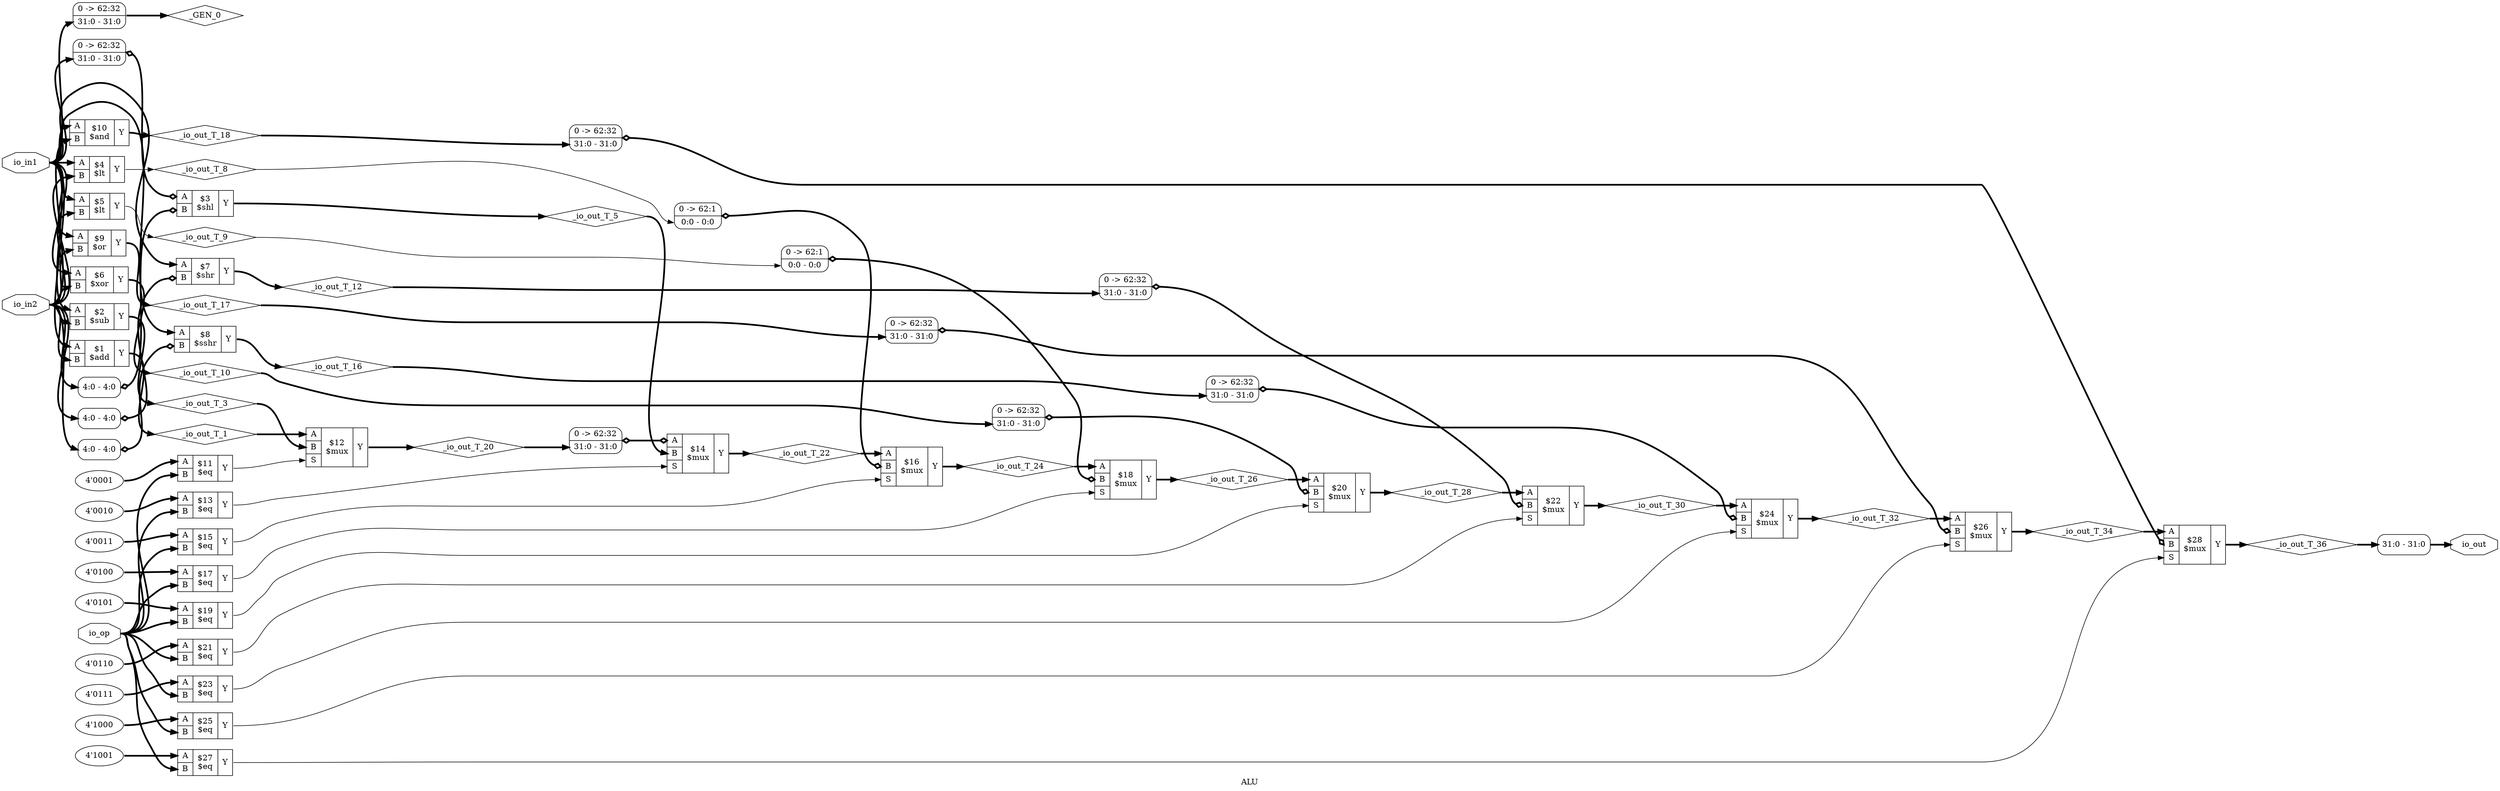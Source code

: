 digraph "ALU" {
label="ALU";
rankdir="LR";
remincross=true;
n10 [ shape=diamond, label="_GEN_0", color="black", fontcolor="black"];
n11 [ shape=diamond, label="_io_out_T_1", color="black", fontcolor="black"];
n12 [ shape=diamond, label="_io_out_T_10", color="black", fontcolor="black"];
n13 [ shape=diamond, label="_io_out_T_12", color="black", fontcolor="black"];
n14 [ shape=diamond, label="_io_out_T_16", color="black", fontcolor="black"];
n15 [ shape=diamond, label="_io_out_T_17", color="black", fontcolor="black"];
n16 [ shape=diamond, label="_io_out_T_18", color="black", fontcolor="black"];
n17 [ shape=diamond, label="_io_out_T_20", color="black", fontcolor="black"];
n18 [ shape=diamond, label="_io_out_T_22", color="black", fontcolor="black"];
n19 [ shape=diamond, label="_io_out_T_24", color="black", fontcolor="black"];
n20 [ shape=diamond, label="_io_out_T_26", color="black", fontcolor="black"];
n21 [ shape=diamond, label="_io_out_T_28", color="black", fontcolor="black"];
n22 [ shape=diamond, label="_io_out_T_3", color="black", fontcolor="black"];
n23 [ shape=diamond, label="_io_out_T_30", color="black", fontcolor="black"];
n24 [ shape=diamond, label="_io_out_T_32", color="black", fontcolor="black"];
n25 [ shape=diamond, label="_io_out_T_34", color="black", fontcolor="black"];
n26 [ shape=diamond, label="_io_out_T_36", color="black", fontcolor="black"];
n27 [ shape=diamond, label="_io_out_T_5", color="black", fontcolor="black"];
n28 [ shape=diamond, label="_io_out_T_8", color="black", fontcolor="black"];
n29 [ shape=diamond, label="_io_out_T_9", color="black", fontcolor="black"];
n30 [ shape=octagon, label="io_in1", color="black", fontcolor="black"];
n31 [ shape=octagon, label="io_in2", color="black", fontcolor="black"];
n32 [ shape=octagon, label="io_op", color="black", fontcolor="black"];
n33 [ shape=octagon, label="io_out", color="black", fontcolor="black"];
c37 [ shape=record, label="{{<p34> A|<p35> B}|$1\n$add|{<p36> Y}}",  ];
c38 [ shape=record, label="{{<p34> A|<p35> B}|$10\n$and|{<p36> Y}}",  ];
v0 [ label="4'0001" ];
c39 [ shape=record, label="{{<p34> A|<p35> B}|$11\n$eq|{<p36> Y}}",  ];
v1 [ label="4'0010" ];
c40 [ shape=record, label="{{<p34> A|<p35> B}|$13\n$eq|{<p36> Y}}",  ];
v2 [ label="4'0011" ];
c41 [ shape=record, label="{{<p34> A|<p35> B}|$15\n$eq|{<p36> Y}}",  ];
v3 [ label="4'0100" ];
c42 [ shape=record, label="{{<p34> A|<p35> B}|$17\n$eq|{<p36> Y}}",  ];
v4 [ label="4'0101" ];
c43 [ shape=record, label="{{<p34> A|<p35> B}|$19\n$eq|{<p36> Y}}",  ];
v5 [ label="4'0110" ];
c44 [ shape=record, label="{{<p34> A|<p35> B}|$21\n$eq|{<p36> Y}}",  ];
v6 [ label="4'0111" ];
c45 [ shape=record, label="{{<p34> A|<p35> B}|$23\n$eq|{<p36> Y}}",  ];
v7 [ label="4'1000" ];
c46 [ shape=record, label="{{<p34> A|<p35> B}|$25\n$eq|{<p36> Y}}",  ];
v8 [ label="4'1001" ];
c47 [ shape=record, label="{{<p34> A|<p35> B}|$27\n$eq|{<p36> Y}}",  ];
c48 [ shape=record, label="{{<p34> A|<p35> B}|$4\n$lt|{<p36> Y}}",  ];
c49 [ shape=record, label="{{<p34> A|<p35> B}|$5\n$lt|{<p36> Y}}",  ];
c50 [ shape=record, label="{{<p34> A|<p35> B}|$9\n$or|{<p36> Y}}",  ];
c51 [ shape=record, label="{{<p34> A|<p35> B}|$3\n$shl|{<p36> Y}}",  ];
x9 [ shape=record, style=rounded, label="0 -&gt; 62:32 |<s0> 31:0 - 31:0 ", color="black", fontcolor="black" ];
x9:e -> c51:p34:w [arrowhead=odiamond, arrowtail=odiamond, dir=both, color="black", fontcolor="black", style="setlinewidth(3)", label=""];
x10 [ shape=record, style=rounded, label="<s0> 4:0 - 4:0 ", color="black", fontcolor="black" ];
x10:e -> c51:p35:w [arrowhead=odiamond, arrowtail=odiamond, dir=both, color="black", fontcolor="black", style="setlinewidth(3)", label=""];
c52 [ shape=record, label="{{<p34> A|<p35> B}|$7\n$shr|{<p36> Y}}",  ];
x11 [ shape=record, style=rounded, label="<s0> 4:0 - 4:0 ", color="black", fontcolor="black" ];
x11:e -> c52:p35:w [arrowhead=odiamond, arrowtail=odiamond, dir=both, color="black", fontcolor="black", style="setlinewidth(3)", label=""];
c53 [ shape=record, label="{{<p34> A|<p35> B}|$8\n$sshr|{<p36> Y}}",  ];
x12 [ shape=record, style=rounded, label="<s0> 4:0 - 4:0 ", color="black", fontcolor="black" ];
x12:e -> c53:p35:w [arrowhead=odiamond, arrowtail=odiamond, dir=both, color="black", fontcolor="black", style="setlinewidth(3)", label=""];
c54 [ shape=record, label="{{<p34> A|<p35> B}|$2\n$sub|{<p36> Y}}",  ];
c56 [ shape=record, label="{{<p34> A|<p35> B|<p55> S}|$12\n$mux|{<p36> Y}}",  ];
c57 [ shape=record, label="{{<p34> A|<p35> B|<p55> S}|$14\n$mux|{<p36> Y}}",  ];
x13 [ shape=record, style=rounded, label="0 -&gt; 62:32 |<s0> 31:0 - 31:0 ", color="black", fontcolor="black" ];
x13:e -> c57:p34:w [arrowhead=odiamond, arrowtail=odiamond, dir=both, color="black", fontcolor="black", style="setlinewidth(3)", label=""];
c58 [ shape=record, label="{{<p34> A|<p35> B|<p55> S}|$16\n$mux|{<p36> Y}}",  ];
x14 [ shape=record, style=rounded, label="0 -&gt; 62:1 |<s0> 0:0 - 0:0 ", color="black", fontcolor="black" ];
x14:e -> c58:p35:w [arrowhead=odiamond, arrowtail=odiamond, dir=both, color="black", fontcolor="black", style="setlinewidth(3)", label=""];
c59 [ shape=record, label="{{<p34> A|<p35> B|<p55> S}|$18\n$mux|{<p36> Y}}",  ];
x15 [ shape=record, style=rounded, label="0 -&gt; 62:1 |<s0> 0:0 - 0:0 ", color="black", fontcolor="black" ];
x15:e -> c59:p35:w [arrowhead=odiamond, arrowtail=odiamond, dir=both, color="black", fontcolor="black", style="setlinewidth(3)", label=""];
c60 [ shape=record, label="{{<p34> A|<p35> B|<p55> S}|$20\n$mux|{<p36> Y}}",  ];
x16 [ shape=record, style=rounded, label="0 -&gt; 62:32 |<s0> 31:0 - 31:0 ", color="black", fontcolor="black" ];
x16:e -> c60:p35:w [arrowhead=odiamond, arrowtail=odiamond, dir=both, color="black", fontcolor="black", style="setlinewidth(3)", label=""];
c61 [ shape=record, label="{{<p34> A|<p35> B|<p55> S}|$22\n$mux|{<p36> Y}}",  ];
x17 [ shape=record, style=rounded, label="0 -&gt; 62:32 |<s0> 31:0 - 31:0 ", color="black", fontcolor="black" ];
x17:e -> c61:p35:w [arrowhead=odiamond, arrowtail=odiamond, dir=both, color="black", fontcolor="black", style="setlinewidth(3)", label=""];
c62 [ shape=record, label="{{<p34> A|<p35> B|<p55> S}|$24\n$mux|{<p36> Y}}",  ];
x18 [ shape=record, style=rounded, label="0 -&gt; 62:32 |<s0> 31:0 - 31:0 ", color="black", fontcolor="black" ];
x18:e -> c62:p35:w [arrowhead=odiamond, arrowtail=odiamond, dir=both, color="black", fontcolor="black", style="setlinewidth(3)", label=""];
c63 [ shape=record, label="{{<p34> A|<p35> B|<p55> S}|$26\n$mux|{<p36> Y}}",  ];
x19 [ shape=record, style=rounded, label="0 -&gt; 62:32 |<s0> 31:0 - 31:0 ", color="black", fontcolor="black" ];
x19:e -> c63:p35:w [arrowhead=odiamond, arrowtail=odiamond, dir=both, color="black", fontcolor="black", style="setlinewidth(3)", label=""];
c64 [ shape=record, label="{{<p34> A|<p35> B|<p55> S}|$28\n$mux|{<p36> Y}}",  ];
x20 [ shape=record, style=rounded, label="0 -&gt; 62:32 |<s0> 31:0 - 31:0 ", color="black", fontcolor="black" ];
x20:e -> c64:p35:w [arrowhead=odiamond, arrowtail=odiamond, dir=both, color="black", fontcolor="black", style="setlinewidth(3)", label=""];
c65 [ shape=record, label="{{<p34> A|<p35> B}|$6\n$xor|{<p36> Y}}",  ];
x21 [ shape=record, style=rounded, label="0 -&gt; 62:32 |<s0> 31:0 - 31:0 ", color="black", fontcolor="black" ];
x22 [ shape=record, style=rounded, label="<s0> 31:0 - 31:0 ", color="black", fontcolor="black" ];
c39:p36:e -> c56:p55:w [color="black", fontcolor="black", label=""];
x21:e -> n10:w [color="black", fontcolor="black", style="setlinewidth(3)", label=""];
c37:p36:e -> n11:w [color="black", fontcolor="black", style="setlinewidth(3)", label=""];
n11:e -> c56:p34:w [color="black", fontcolor="black", style="setlinewidth(3)", label=""];
c65:p36:e -> n12:w [color="black", fontcolor="black", style="setlinewidth(3)", label=""];
n12:e -> x16:s0:w [color="black", fontcolor="black", style="setlinewidth(3)", label=""];
c52:p36:e -> n13:w [color="black", fontcolor="black", style="setlinewidth(3)", label=""];
n13:e -> x17:s0:w [color="black", fontcolor="black", style="setlinewidth(3)", label=""];
c53:p36:e -> n14:w [color="black", fontcolor="black", style="setlinewidth(3)", label=""];
n14:e -> x18:s0:w [color="black", fontcolor="black", style="setlinewidth(3)", label=""];
c50:p36:e -> n15:w [color="black", fontcolor="black", style="setlinewidth(3)", label=""];
n15:e -> x19:s0:w [color="black", fontcolor="black", style="setlinewidth(3)", label=""];
c38:p36:e -> n16:w [color="black", fontcolor="black", style="setlinewidth(3)", label=""];
n16:e -> x20:s0:w [color="black", fontcolor="black", style="setlinewidth(3)", label=""];
c56:p36:e -> n17:w [color="black", fontcolor="black", style="setlinewidth(3)", label=""];
n17:e -> x13:s0:w [color="black", fontcolor="black", style="setlinewidth(3)", label=""];
c57:p36:e -> n18:w [color="black", fontcolor="black", style="setlinewidth(3)", label=""];
n18:e -> c58:p34:w [color="black", fontcolor="black", style="setlinewidth(3)", label=""];
c58:p36:e -> n19:w [color="black", fontcolor="black", style="setlinewidth(3)", label=""];
n19:e -> c59:p34:w [color="black", fontcolor="black", style="setlinewidth(3)", label=""];
c40:p36:e -> c57:p55:w [color="black", fontcolor="black", label=""];
c59:p36:e -> n20:w [color="black", fontcolor="black", style="setlinewidth(3)", label=""];
n20:e -> c60:p34:w [color="black", fontcolor="black", style="setlinewidth(3)", label=""];
c60:p36:e -> n21:w [color="black", fontcolor="black", style="setlinewidth(3)", label=""];
n21:e -> c61:p34:w [color="black", fontcolor="black", style="setlinewidth(3)", label=""];
c54:p36:e -> n22:w [color="black", fontcolor="black", style="setlinewidth(3)", label=""];
n22:e -> c56:p35:w [color="black", fontcolor="black", style="setlinewidth(3)", label=""];
c61:p36:e -> n23:w [color="black", fontcolor="black", style="setlinewidth(3)", label=""];
n23:e -> c62:p34:w [color="black", fontcolor="black", style="setlinewidth(3)", label=""];
c62:p36:e -> n24:w [color="black", fontcolor="black", style="setlinewidth(3)", label=""];
n24:e -> c63:p34:w [color="black", fontcolor="black", style="setlinewidth(3)", label=""];
c63:p36:e -> n25:w [color="black", fontcolor="black", style="setlinewidth(3)", label=""];
n25:e -> c64:p34:w [color="black", fontcolor="black", style="setlinewidth(3)", label=""];
c64:p36:e -> n26:w [color="black", fontcolor="black", style="setlinewidth(3)", label=""];
n26:e -> x22:s0:w [color="black", fontcolor="black", style="setlinewidth(3)", label=""];
c51:p36:e -> n27:w [color="black", fontcolor="black", style="setlinewidth(3)", label=""];
n27:e -> c57:p35:w [color="black", fontcolor="black", style="setlinewidth(3)", label=""];
c48:p36:e -> n28:w [color="black", fontcolor="black", label=""];
n28:e -> x14:s0:w [color="black", fontcolor="black", label=""];
c49:p36:e -> n29:w [color="black", fontcolor="black", label=""];
n29:e -> x15:s0:w [color="black", fontcolor="black", label=""];
c41:p36:e -> c58:p55:w [color="black", fontcolor="black", label=""];
n30:e -> c37:p34:w [color="black", fontcolor="black", style="setlinewidth(3)", label=""];
n30:e -> c38:p34:w [color="black", fontcolor="black", style="setlinewidth(3)", label=""];
n30:e -> c48:p34:w [color="black", fontcolor="black", style="setlinewidth(3)", label=""];
n30:e -> c49:p34:w [color="black", fontcolor="black", style="setlinewidth(3)", label=""];
n30:e -> c50:p34:w [color="black", fontcolor="black", style="setlinewidth(3)", label=""];
n30:e -> c52:p34:w [color="black", fontcolor="black", style="setlinewidth(3)", label=""];
n30:e -> c53:p34:w [color="black", fontcolor="black", style="setlinewidth(3)", label=""];
n30:e -> c54:p34:w [color="black", fontcolor="black", style="setlinewidth(3)", label=""];
n30:e -> c65:p34:w [color="black", fontcolor="black", style="setlinewidth(3)", label=""];
n30:e -> x21:s0:w [color="black", fontcolor="black", style="setlinewidth(3)", label=""];
n30:e -> x9:s0:w [color="black", fontcolor="black", style="setlinewidth(3)", label=""];
n31:e -> c37:p35:w [color="black", fontcolor="black", style="setlinewidth(3)", label=""];
n31:e -> c38:p35:w [color="black", fontcolor="black", style="setlinewidth(3)", label=""];
n31:e -> c48:p35:w [color="black", fontcolor="black", style="setlinewidth(3)", label=""];
n31:e -> c49:p35:w [color="black", fontcolor="black", style="setlinewidth(3)", label=""];
n31:e -> c50:p35:w [color="black", fontcolor="black", style="setlinewidth(3)", label=""];
n31:e -> c54:p35:w [color="black", fontcolor="black", style="setlinewidth(3)", label=""];
n31:e -> c65:p35:w [color="black", fontcolor="black", style="setlinewidth(3)", label=""];
n31:e -> x10:s0:w [color="black", fontcolor="black", style="setlinewidth(3)", label=""];
n31:e -> x11:s0:w [color="black", fontcolor="black", style="setlinewidth(3)", label=""];
n31:e -> x12:s0:w [color="black", fontcolor="black", style="setlinewidth(3)", label=""];
n32:e -> c39:p35:w [color="black", fontcolor="black", style="setlinewidth(3)", label=""];
n32:e -> c40:p35:w [color="black", fontcolor="black", style="setlinewidth(3)", label=""];
n32:e -> c41:p35:w [color="black", fontcolor="black", style="setlinewidth(3)", label=""];
n32:e -> c42:p35:w [color="black", fontcolor="black", style="setlinewidth(3)", label=""];
n32:e -> c43:p35:w [color="black", fontcolor="black", style="setlinewidth(3)", label=""];
n32:e -> c44:p35:w [color="black", fontcolor="black", style="setlinewidth(3)", label=""];
n32:e -> c45:p35:w [color="black", fontcolor="black", style="setlinewidth(3)", label=""];
n32:e -> c46:p35:w [color="black", fontcolor="black", style="setlinewidth(3)", label=""];
n32:e -> c47:p35:w [color="black", fontcolor="black", style="setlinewidth(3)", label=""];
x22:e -> n33:w [color="black", fontcolor="black", style="setlinewidth(3)", label=""];
c42:p36:e -> c59:p55:w [color="black", fontcolor="black", label=""];
c43:p36:e -> c60:p55:w [color="black", fontcolor="black", label=""];
c44:p36:e -> c61:p55:w [color="black", fontcolor="black", label=""];
c45:p36:e -> c62:p55:w [color="black", fontcolor="black", label=""];
c46:p36:e -> c63:p55:w [color="black", fontcolor="black", label=""];
c47:p36:e -> c64:p55:w [color="black", fontcolor="black", label=""];
v0:e -> c39:p34:w [color="black", fontcolor="black", style="setlinewidth(3)", label=""];
v1:e -> c40:p34:w [color="black", fontcolor="black", style="setlinewidth(3)", label=""];
v2:e -> c41:p34:w [color="black", fontcolor="black", style="setlinewidth(3)", label=""];
v3:e -> c42:p34:w [color="black", fontcolor="black", style="setlinewidth(3)", label=""];
v4:e -> c43:p34:w [color="black", fontcolor="black", style="setlinewidth(3)", label=""];
v5:e -> c44:p34:w [color="black", fontcolor="black", style="setlinewidth(3)", label=""];
v6:e -> c45:p34:w [color="black", fontcolor="black", style="setlinewidth(3)", label=""];
v7:e -> c46:p34:w [color="black", fontcolor="black", style="setlinewidth(3)", label=""];
v8:e -> c47:p34:w [color="black", fontcolor="black", style="setlinewidth(3)", label=""];
}
